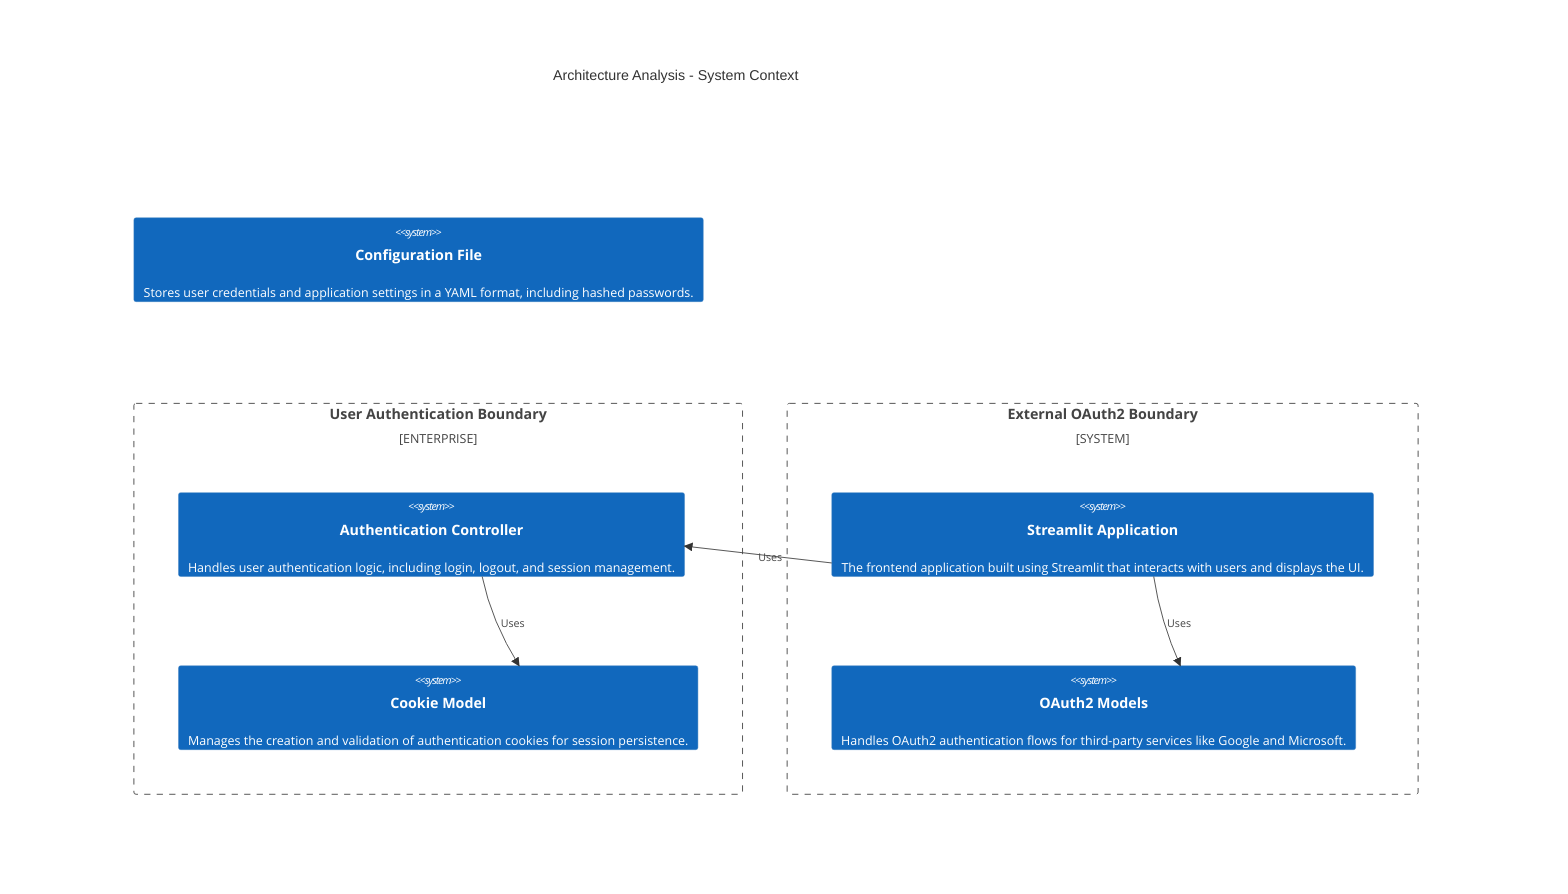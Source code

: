 C4Context
    title Architecture Analysis - System Context
    Enterprise_Boundary(tb_User_Authentication_Boundary, "User Authentication Boundary") {
        System(Streamlit_Application, "Streamlit Application", "The frontend application built using Streamlit that interacts with users and displays the UI.")
        System(Authentication_Controller, "Authentication Controller", "Handles user authentication logic, including login, logout, and session management.")
        System(Cookie_Model, "Cookie Model", "Manages the creation and validation of authentication cookies for session persistence.")
    }
    System_Boundary(tb_External_OAuth2_Boundary, "External OAuth2 Boundary") {
        System(Streamlit_Application, "Streamlit Application", "The frontend application built using Streamlit that interacts with users and displays the UI.")
        System(OAuth2_Models, "OAuth2 Models", "Handles OAuth2 authentication flows for third-party services like Google and Microsoft.")
    }
    System(Configuration_File, "Configuration File", "Stores user credentials and application settings in a YAML format, including hashed passwords.")

    Rel(Streamlit_Application, Authentication_Controller, "Uses")
    Rel(Authentication_Controller, Cookie_Model, "Uses")
    Rel(Streamlit_Application, OAuth2_Models, "Uses")